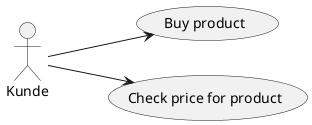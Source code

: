 @startuml
left to right direction
:Kunde: --> (Buy product)
:Kunde: --> (Check price for product)
@enduml